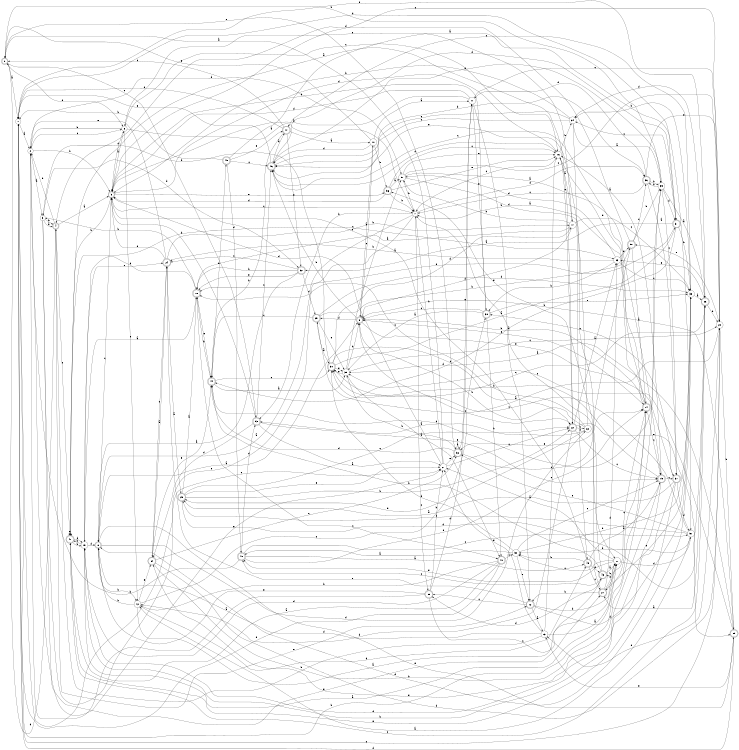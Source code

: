 digraph n49_2 {
__start0 [label="" shape="none"];

rankdir=LR;
size="8,5";

s0 [style="rounded,filled", color="black", fillcolor="white" shape="doublecircle", label="0"];
s1 [style="filled", color="black", fillcolor="white" shape="circle", label="1"];
s2 [style="filled", color="black", fillcolor="white" shape="circle", label="2"];
s3 [style="filled", color="black", fillcolor="white" shape="circle", label="3"];
s4 [style="rounded,filled", color="black", fillcolor="white" shape="doublecircle", label="4"];
s5 [style="rounded,filled", color="black", fillcolor="white" shape="doublecircle", label="5"];
s6 [style="filled", color="black", fillcolor="white" shape="circle", label="6"];
s7 [style="filled", color="black", fillcolor="white" shape="circle", label="7"];
s8 [style="rounded,filled", color="black", fillcolor="white" shape="doublecircle", label="8"];
s9 [style="rounded,filled", color="black", fillcolor="white" shape="doublecircle", label="9"];
s10 [style="filled", color="black", fillcolor="white" shape="circle", label="10"];
s11 [style="filled", color="black", fillcolor="white" shape="circle", label="11"];
s12 [style="rounded,filled", color="black", fillcolor="white" shape="doublecircle", label="12"];
s13 [style="filled", color="black", fillcolor="white" shape="circle", label="13"];
s14 [style="rounded,filled", color="black", fillcolor="white" shape="doublecircle", label="14"];
s15 [style="rounded,filled", color="black", fillcolor="white" shape="doublecircle", label="15"];
s16 [style="filled", color="black", fillcolor="white" shape="circle", label="16"];
s17 [style="filled", color="black", fillcolor="white" shape="circle", label="17"];
s18 [style="rounded,filled", color="black", fillcolor="white" shape="doublecircle", label="18"];
s19 [style="filled", color="black", fillcolor="white" shape="circle", label="19"];
s20 [style="filled", color="black", fillcolor="white" shape="circle", label="20"];
s21 [style="filled", color="black", fillcolor="white" shape="circle", label="21"];
s22 [style="rounded,filled", color="black", fillcolor="white" shape="doublecircle", label="22"];
s23 [style="filled", color="black", fillcolor="white" shape="circle", label="23"];
s24 [style="rounded,filled", color="black", fillcolor="white" shape="doublecircle", label="24"];
s25 [style="rounded,filled", color="black", fillcolor="white" shape="doublecircle", label="25"];
s26 [style="rounded,filled", color="black", fillcolor="white" shape="doublecircle", label="26"];
s27 [style="rounded,filled", color="black", fillcolor="white" shape="doublecircle", label="27"];
s28 [style="filled", color="black", fillcolor="white" shape="circle", label="28"];
s29 [style="rounded,filled", color="black", fillcolor="white" shape="doublecircle", label="29"];
s30 [style="rounded,filled", color="black", fillcolor="white" shape="doublecircle", label="30"];
s31 [style="rounded,filled", color="black", fillcolor="white" shape="doublecircle", label="31"];
s32 [style="rounded,filled", color="black", fillcolor="white" shape="doublecircle", label="32"];
s33 [style="filled", color="black", fillcolor="white" shape="circle", label="33"];
s34 [style="filled", color="black", fillcolor="white" shape="circle", label="34"];
s35 [style="filled", color="black", fillcolor="white" shape="circle", label="35"];
s36 [style="rounded,filled", color="black", fillcolor="white" shape="doublecircle", label="36"];
s37 [style="rounded,filled", color="black", fillcolor="white" shape="doublecircle", label="37"];
s38 [style="rounded,filled", color="black", fillcolor="white" shape="doublecircle", label="38"];
s39 [style="filled", color="black", fillcolor="white" shape="circle", label="39"];
s40 [style="rounded,filled", color="black", fillcolor="white" shape="doublecircle", label="40"];
s41 [style="rounded,filled", color="black", fillcolor="white" shape="doublecircle", label="41"];
s42 [style="filled", color="black", fillcolor="white" shape="circle", label="42"];
s43 [style="rounded,filled", color="black", fillcolor="white" shape="doublecircle", label="43"];
s44 [style="rounded,filled", color="black", fillcolor="white" shape="doublecircle", label="44"];
s45 [style="rounded,filled", color="black", fillcolor="white" shape="doublecircle", label="45"];
s46 [style="rounded,filled", color="black", fillcolor="white" shape="doublecircle", label="46"];
s47 [style="rounded,filled", color="black", fillcolor="white" shape="doublecircle", label="47"];
s48 [style="rounded,filled", color="black", fillcolor="white" shape="doublecircle", label="48"];
s49 [style="rounded,filled", color="black", fillcolor="white" shape="doublecircle", label="49"];
s50 [style="filled", color="black", fillcolor="white" shape="circle", label="50"];
s51 [style="filled", color="black", fillcolor="white" shape="circle", label="51"];
s52 [style="rounded,filled", color="black", fillcolor="white" shape="doublecircle", label="52"];
s53 [style="rounded,filled", color="black", fillcolor="white" shape="doublecircle", label="53"];
s54 [style="rounded,filled", color="black", fillcolor="white" shape="doublecircle", label="54"];
s55 [style="rounded,filled", color="black", fillcolor="white" shape="doublecircle", label="55"];
s56 [style="rounded,filled", color="black", fillcolor="white" shape="doublecircle", label="56"];
s57 [style="filled", color="black", fillcolor="white" shape="circle", label="57"];
s58 [style="rounded,filled", color="black", fillcolor="white" shape="doublecircle", label="58"];
s59 [style="rounded,filled", color="black", fillcolor="white" shape="doublecircle", label="59"];
s60 [style="filled", color="black", fillcolor="white" shape="circle", label="60"];
s0 -> s1 [label="a"];
s0 -> s35 [label="b"];
s0 -> s53 [label="c"];
s0 -> s6 [label="d"];
s0 -> s52 [label="e"];
s1 -> s2 [label="a"];
s1 -> s14 [label="b"];
s1 -> s28 [label="c"];
s1 -> s51 [label="d"];
s1 -> s26 [label="e"];
s2 -> s3 [label="a"];
s2 -> s5 [label="b"];
s2 -> s6 [label="c"];
s2 -> s57 [label="d"];
s2 -> s21 [label="e"];
s3 -> s4 [label="a"];
s3 -> s4 [label="b"];
s3 -> s21 [label="c"];
s3 -> s32 [label="d"];
s3 -> s27 [label="e"];
s4 -> s5 [label="a"];
s4 -> s2 [label="b"];
s4 -> s41 [label="c"];
s4 -> s0 [label="d"];
s4 -> s12 [label="e"];
s5 -> s6 [label="a"];
s5 -> s41 [label="b"];
s5 -> s7 [label="c"];
s5 -> s16 [label="d"];
s5 -> s56 [label="e"];
s6 -> s7 [label="a"];
s6 -> s2 [label="b"];
s6 -> s16 [label="c"];
s6 -> s5 [label="d"];
s6 -> s42 [label="e"];
s7 -> s8 [label="a"];
s7 -> s53 [label="b"];
s7 -> s55 [label="c"];
s7 -> s36 [label="d"];
s7 -> s1 [label="e"];
s8 -> s9 [label="a"];
s8 -> s42 [label="b"];
s8 -> s5 [label="c"];
s8 -> s60 [label="d"];
s8 -> s59 [label="e"];
s9 -> s10 [label="a"];
s9 -> s46 [label="b"];
s9 -> s22 [label="c"];
s9 -> s29 [label="d"];
s9 -> s37 [label="e"];
s10 -> s11 [label="a"];
s10 -> s56 [label="b"];
s10 -> s9 [label="c"];
s10 -> s46 [label="d"];
s10 -> s0 [label="e"];
s11 -> s5 [label="a"];
s11 -> s12 [label="b"];
s11 -> s28 [label="c"];
s11 -> s5 [label="d"];
s11 -> s38 [label="e"];
s12 -> s13 [label="a"];
s12 -> s20 [label="b"];
s12 -> s55 [label="c"];
s12 -> s33 [label="d"];
s12 -> s24 [label="e"];
s13 -> s14 [label="a"];
s13 -> s4 [label="b"];
s13 -> s16 [label="c"];
s13 -> s8 [label="d"];
s13 -> s21 [label="e"];
s14 -> s7 [label="a"];
s14 -> s9 [label="b"];
s14 -> s15 [label="c"];
s14 -> s16 [label="d"];
s14 -> s9 [label="e"];
s15 -> s16 [label="a"];
s15 -> s30 [label="b"];
s15 -> s37 [label="c"];
s15 -> s19 [label="d"];
s15 -> s54 [label="e"];
s16 -> s17 [label="a"];
s16 -> s34 [label="b"];
s16 -> s7 [label="c"];
s16 -> s46 [label="d"];
s16 -> s22 [label="e"];
s17 -> s18 [label="a"];
s17 -> s57 [label="b"];
s17 -> s33 [label="c"];
s17 -> s9 [label="d"];
s17 -> s6 [label="e"];
s18 -> s19 [label="a"];
s18 -> s3 [label="b"];
s18 -> s40 [label="c"];
s18 -> s41 [label="d"];
s18 -> s44 [label="e"];
s19 -> s20 [label="a"];
s19 -> s41 [label="b"];
s19 -> s23 [label="c"];
s19 -> s8 [label="d"];
s19 -> s24 [label="e"];
s20 -> s21 [label="a"];
s20 -> s43 [label="b"];
s20 -> s50 [label="c"];
s20 -> s51 [label="d"];
s20 -> s48 [label="e"];
s21 -> s0 [label="a"];
s21 -> s7 [label="b"];
s21 -> s22 [label="c"];
s21 -> s5 [label="d"];
s21 -> s52 [label="e"];
s22 -> s23 [label="a"];
s22 -> s60 [label="b"];
s22 -> s15 [label="c"];
s22 -> s42 [label="d"];
s22 -> s59 [label="e"];
s23 -> s24 [label="a"];
s23 -> s38 [label="b"];
s23 -> s33 [label="c"];
s23 -> s57 [label="d"];
s23 -> s58 [label="e"];
s24 -> s25 [label="a"];
s24 -> s17 [label="b"];
s24 -> s54 [label="c"];
s24 -> s5 [label="d"];
s24 -> s2 [label="e"];
s25 -> s18 [label="a"];
s25 -> s22 [label="b"];
s25 -> s22 [label="c"];
s25 -> s26 [label="d"];
s25 -> s21 [label="e"];
s26 -> s27 [label="a"];
s26 -> s28 [label="b"];
s26 -> s30 [label="c"];
s26 -> s34 [label="d"];
s26 -> s23 [label="e"];
s27 -> s7 [label="a"];
s27 -> s12 [label="b"];
s27 -> s14 [label="c"];
s27 -> s23 [label="d"];
s27 -> s20 [label="e"];
s28 -> s29 [label="a"];
s28 -> s59 [label="b"];
s28 -> s5 [label="c"];
s28 -> s13 [label="d"];
s28 -> s58 [label="e"];
s29 -> s30 [label="a"];
s29 -> s58 [label="b"];
s29 -> s44 [label="c"];
s29 -> s33 [label="d"];
s29 -> s39 [label="e"];
s30 -> s31 [label="a"];
s30 -> s3 [label="b"];
s30 -> s22 [label="c"];
s30 -> s17 [label="d"];
s30 -> s39 [label="e"];
s31 -> s32 [label="a"];
s31 -> s33 [label="b"];
s31 -> s34 [label="c"];
s31 -> s44 [label="d"];
s31 -> s18 [label="e"];
s32 -> s8 [label="a"];
s32 -> s18 [label="b"];
s32 -> s24 [label="c"];
s32 -> s29 [label="d"];
s32 -> s18 [label="e"];
s33 -> s26 [label="a"];
s33 -> s34 [label="b"];
s33 -> s47 [label="c"];
s33 -> s8 [label="d"];
s33 -> s27 [label="e"];
s34 -> s35 [label="a"];
s34 -> s5 [label="b"];
s34 -> s46 [label="c"];
s34 -> s49 [label="d"];
s34 -> s46 [label="e"];
s35 -> s26 [label="a"];
s35 -> s36 [label="b"];
s35 -> s37 [label="c"];
s35 -> s31 [label="d"];
s35 -> s46 [label="e"];
s36 -> s37 [label="a"];
s36 -> s35 [label="b"];
s36 -> s7 [label="c"];
s36 -> s11 [label="d"];
s36 -> s28 [label="e"];
s37 -> s25 [label="a"];
s37 -> s19 [label="b"];
s37 -> s38 [label="c"];
s37 -> s51 [label="d"];
s37 -> s41 [label="e"];
s38 -> s39 [label="a"];
s38 -> s40 [label="b"];
s38 -> s9 [label="c"];
s38 -> s5 [label="d"];
s38 -> s33 [label="e"];
s39 -> s40 [label="a"];
s39 -> s57 [label="b"];
s39 -> s28 [label="c"];
s39 -> s9 [label="d"];
s39 -> s30 [label="e"];
s40 -> s41 [label="a"];
s40 -> s42 [label="b"];
s40 -> s50 [label="c"];
s40 -> s19 [label="d"];
s40 -> s1 [label="e"];
s41 -> s22 [label="a"];
s41 -> s19 [label="b"];
s41 -> s26 [label="c"];
s41 -> s19 [label="d"];
s41 -> s41 [label="e"];
s42 -> s43 [label="a"];
s42 -> s8 [label="b"];
s42 -> s38 [label="c"];
s42 -> s49 [label="d"];
s42 -> s54 [label="e"];
s43 -> s20 [label="a"];
s43 -> s44 [label="b"];
s43 -> s48 [label="c"];
s43 -> s55 [label="d"];
s43 -> s56 [label="e"];
s44 -> s39 [label="a"];
s44 -> s18 [label="b"];
s44 -> s30 [label="c"];
s44 -> s35 [label="d"];
s44 -> s45 [label="e"];
s45 -> s31 [label="a"];
s45 -> s1 [label="b"];
s45 -> s46 [label="c"];
s45 -> s48 [label="d"];
s45 -> s47 [label="e"];
s46 -> s47 [label="a"];
s46 -> s36 [label="b"];
s46 -> s14 [label="c"];
s46 -> s31 [label="d"];
s46 -> s1 [label="e"];
s47 -> s10 [label="a"];
s47 -> s44 [label="b"];
s47 -> s0 [label="c"];
s47 -> s1 [label="d"];
s47 -> s32 [label="e"];
s48 -> s49 [label="a"];
s48 -> s2 [label="b"];
s48 -> s51 [label="c"];
s48 -> s53 [label="d"];
s48 -> s14 [label="e"];
s49 -> s15 [label="a"];
s49 -> s50 [label="b"];
s49 -> s27 [label="c"];
s49 -> s43 [label="d"];
s49 -> s5 [label="e"];
s50 -> s48 [label="a"];
s50 -> s33 [label="b"];
s50 -> s15 [label="c"];
s50 -> s30 [label="d"];
s50 -> s12 [label="e"];
s51 -> s42 [label="a"];
s51 -> s50 [label="b"];
s51 -> s30 [label="c"];
s51 -> s25 [label="d"];
s51 -> s52 [label="e"];
s52 -> s52 [label="a"];
s52 -> s39 [label="b"];
s52 -> s14 [label="c"];
s52 -> s44 [label="d"];
s52 -> s11 [label="e"];
s53 -> s21 [label="a"];
s53 -> s5 [label="b"];
s53 -> s46 [label="c"];
s53 -> s54 [label="d"];
s53 -> s15 [label="e"];
s54 -> s24 [label="a"];
s54 -> s35 [label="b"];
s54 -> s52 [label="c"];
s54 -> s28 [label="d"];
s54 -> s44 [label="e"];
s55 -> s2 [label="a"];
s55 -> s21 [label="b"];
s55 -> s20 [label="c"];
s55 -> s11 [label="d"];
s55 -> s8 [label="e"];
s56 -> s57 [label="a"];
s56 -> s7 [label="b"];
s56 -> s16 [label="c"];
s56 -> s5 [label="d"];
s56 -> s16 [label="e"];
s57 -> s15 [label="a"];
s57 -> s7 [label="b"];
s57 -> s28 [label="c"];
s57 -> s20 [label="d"];
s57 -> s16 [label="e"];
s58 -> s14 [label="a"];
s58 -> s35 [label="b"];
s58 -> s36 [label="c"];
s58 -> s4 [label="d"];
s58 -> s52 [label="e"];
s59 -> s39 [label="a"];
s59 -> s9 [label="b"];
s59 -> s39 [label="c"];
s59 -> s1 [label="d"];
s59 -> s13 [label="e"];
s60 -> s53 [label="a"];
s60 -> s9 [label="b"];
s60 -> s18 [label="c"];
s60 -> s25 [label="d"];
s60 -> s46 [label="e"];

}